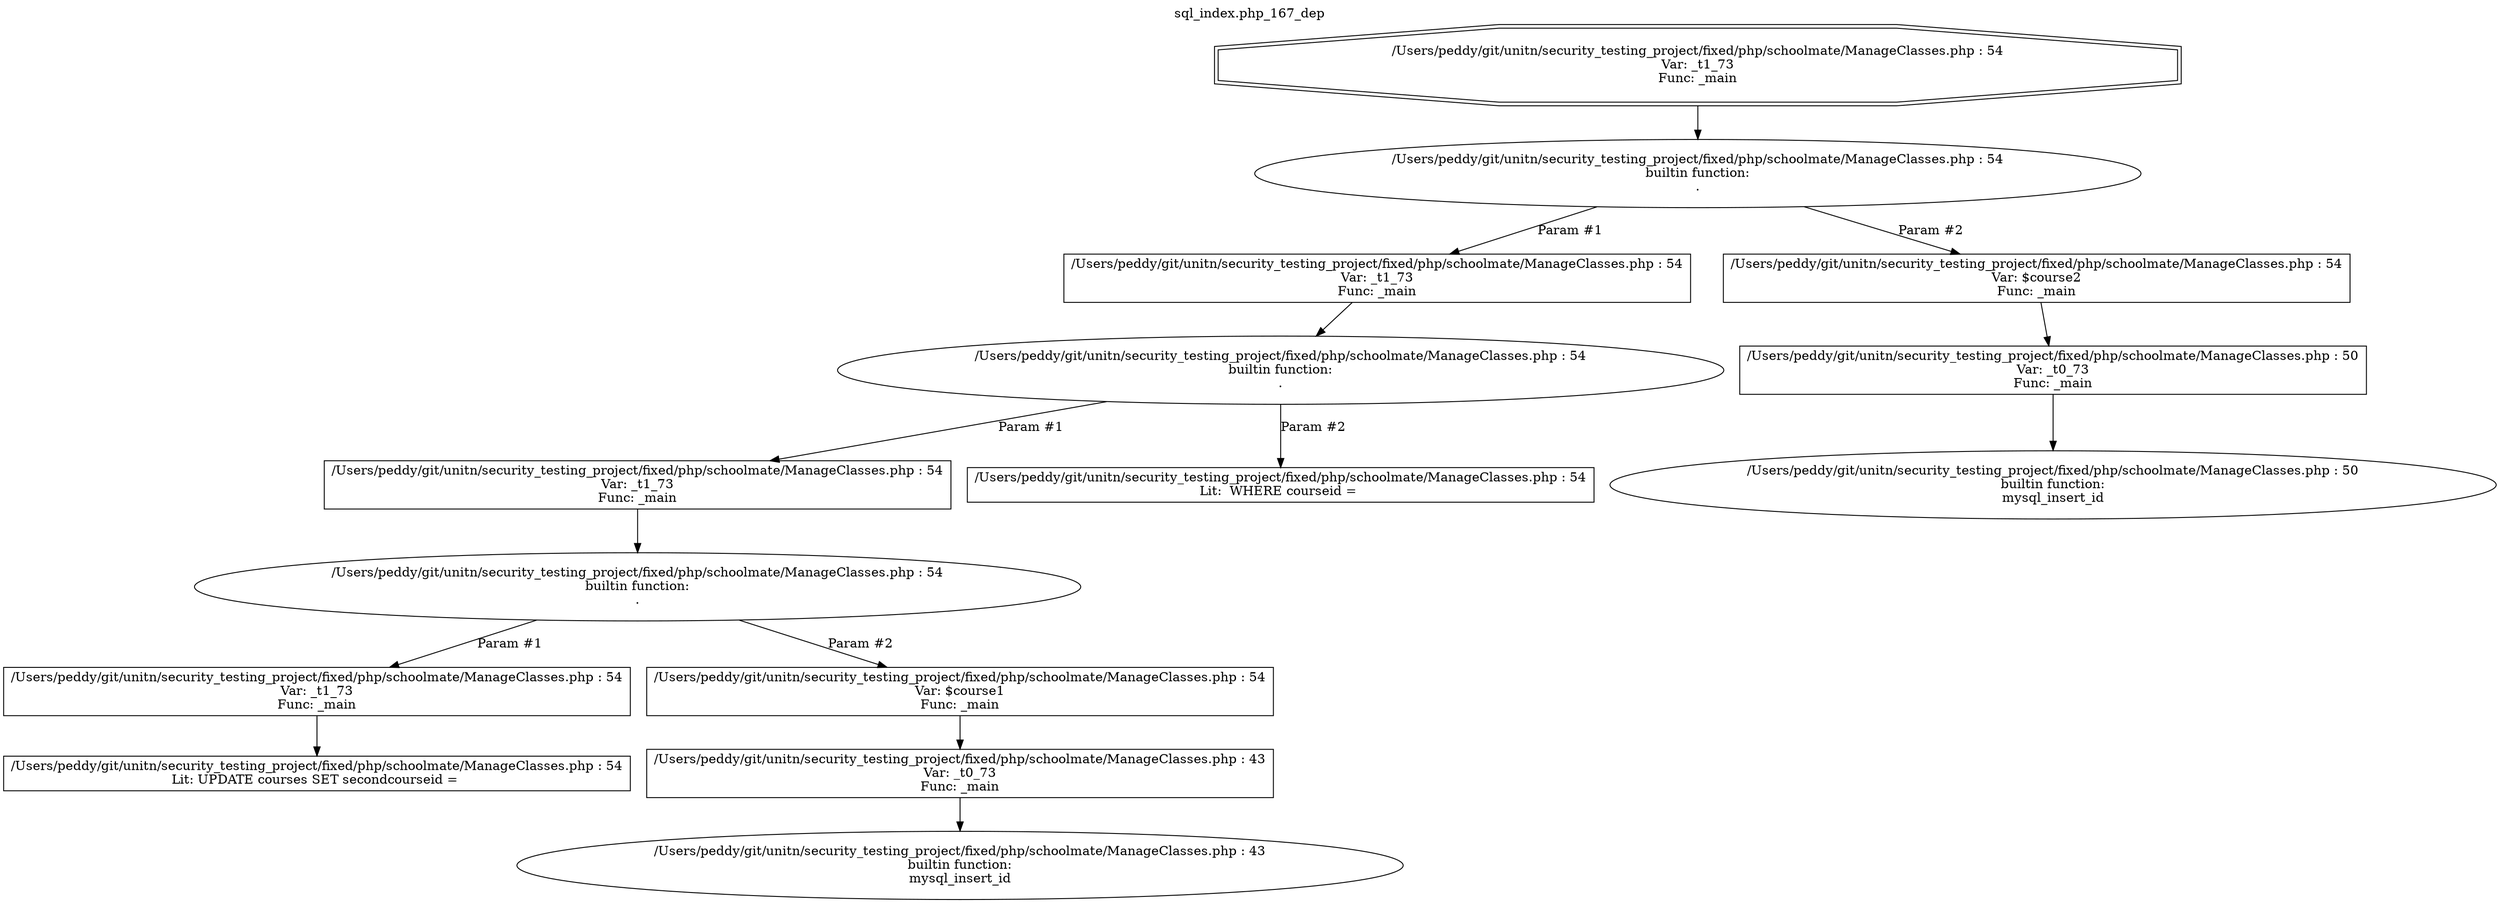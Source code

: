 digraph cfg {
  label="sql_index.php_167_dep";
  labelloc=t;
  n1 [shape=doubleoctagon, label="/Users/peddy/git/unitn/security_testing_project/fixed/php/schoolmate/ManageClasses.php : 54\nVar: _t1_73\nFunc: _main\n"];
  n2 [shape=ellipse, label="/Users/peddy/git/unitn/security_testing_project/fixed/php/schoolmate/ManageClasses.php : 54\nbuiltin function:\n.\n"];
  n3 [shape=box, label="/Users/peddy/git/unitn/security_testing_project/fixed/php/schoolmate/ManageClasses.php : 54\nVar: _t1_73\nFunc: _main\n"];
  n4 [shape=ellipse, label="/Users/peddy/git/unitn/security_testing_project/fixed/php/schoolmate/ManageClasses.php : 54\nbuiltin function:\n.\n"];
  n5 [shape=box, label="/Users/peddy/git/unitn/security_testing_project/fixed/php/schoolmate/ManageClasses.php : 54\nVar: _t1_73\nFunc: _main\n"];
  n6 [shape=ellipse, label="/Users/peddy/git/unitn/security_testing_project/fixed/php/schoolmate/ManageClasses.php : 54\nbuiltin function:\n.\n"];
  n7 [shape=box, label="/Users/peddy/git/unitn/security_testing_project/fixed/php/schoolmate/ManageClasses.php : 54\nVar: _t1_73\nFunc: _main\n"];
  n8 [shape=box, label="/Users/peddy/git/unitn/security_testing_project/fixed/php/schoolmate/ManageClasses.php : 54\nLit: UPDATE courses SET secondcourseid = \n"];
  n9 [shape=box, label="/Users/peddy/git/unitn/security_testing_project/fixed/php/schoolmate/ManageClasses.php : 54\nVar: $course1\nFunc: _main\n"];
  n10 [shape=box, label="/Users/peddy/git/unitn/security_testing_project/fixed/php/schoolmate/ManageClasses.php : 43\nVar: _t0_73\nFunc: _main\n"];
  n11 [shape=ellipse, label="/Users/peddy/git/unitn/security_testing_project/fixed/php/schoolmate/ManageClasses.php : 43\nbuiltin function:\nmysql_insert_id\n"];
  n12 [shape=box, label="/Users/peddy/git/unitn/security_testing_project/fixed/php/schoolmate/ManageClasses.php : 54\nLit:  WHERE courseid = \n"];
  n13 [shape=box, label="/Users/peddy/git/unitn/security_testing_project/fixed/php/schoolmate/ManageClasses.php : 54\nVar: $course2\nFunc: _main\n"];
  n14 [shape=box, label="/Users/peddy/git/unitn/security_testing_project/fixed/php/schoolmate/ManageClasses.php : 50\nVar: _t0_73\nFunc: _main\n"];
  n15 [shape=ellipse, label="/Users/peddy/git/unitn/security_testing_project/fixed/php/schoolmate/ManageClasses.php : 50\nbuiltin function:\nmysql_insert_id\n"];
  n1 -> n2;
  n3 -> n4;
  n5 -> n6;
  n7 -> n8;
  n6 -> n7[label="Param #1"];
  n6 -> n9[label="Param #2"];
  n10 -> n11;
  n9 -> n10;
  n4 -> n5[label="Param #1"];
  n4 -> n12[label="Param #2"];
  n2 -> n3[label="Param #1"];
  n2 -> n13[label="Param #2"];
  n14 -> n15;
  n13 -> n14;
}
